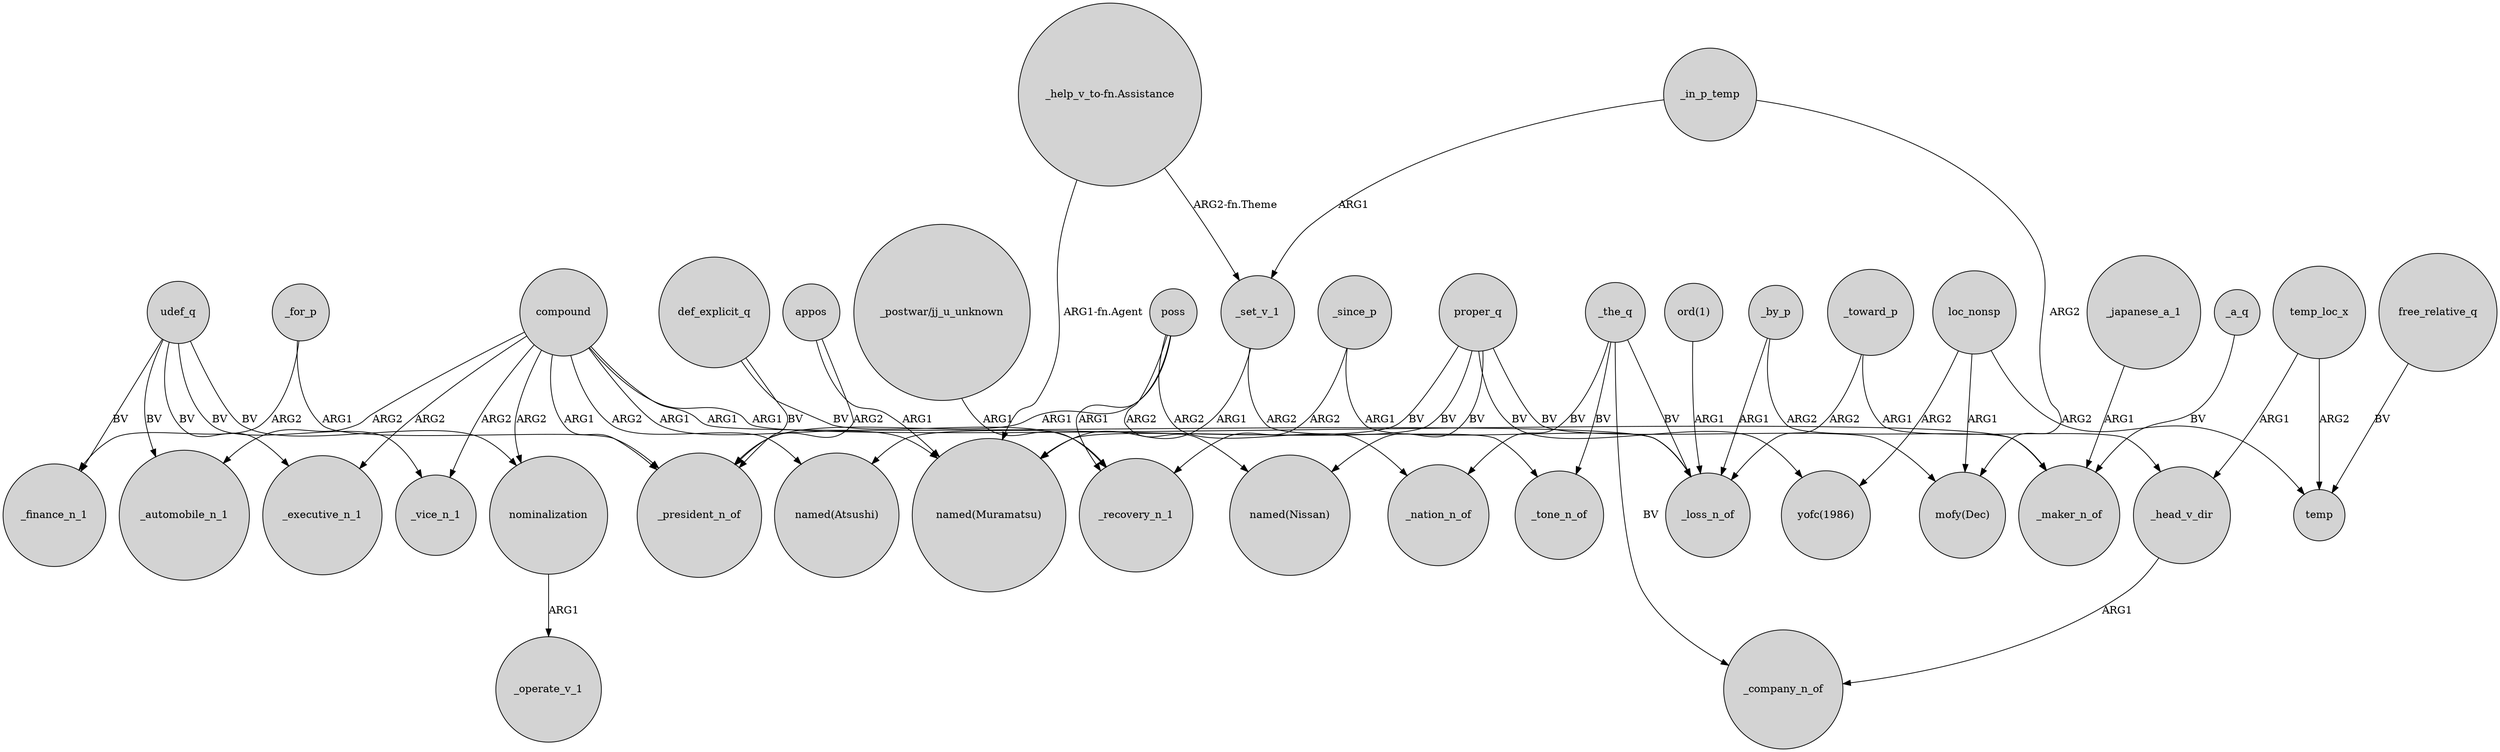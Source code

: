 digraph {
	node [shape=circle style=filled]
	compound -> _vice_n_1 [label=ARG2]
	def_explicit_q -> _recovery_n_1 [label=BV]
	"ord(1)" -> _loss_n_of [label=ARG1]
	compound -> "named(Muramatsu)" [label=ARG1]
	nominalization -> _operate_v_1 [label=ARG1]
	_in_p_temp -> _set_v_1 [label=ARG1]
	proper_q -> "named(Muramatsu)" [label=BV]
	udef_q -> _executive_n_1 [label=BV]
	udef_q -> _finance_n_1 [label=BV]
	proper_q -> "mofy(Dec)" [label=BV]
	udef_q -> _automobile_n_1 [label=BV]
	_by_p -> _maker_n_of [label=ARG2]
	poss -> "named(Nissan)" [label=ARG2]
	compound -> _maker_n_of [label=ARG1]
	_in_p_temp -> "mofy(Dec)" [label=ARG2]
	compound -> nominalization [label=ARG2]
	loc_nonsp -> "yofc(1986)" [label=ARG2]
	udef_q -> _vice_n_1 [label=BV]
	appos -> "named(Muramatsu)" [label=ARG1]
	_the_q -> _company_n_of [label=BV]
	temp_loc_x -> _head_v_dir [label=ARG1]
	_head_v_dir -> _company_n_of [label=ARG1]
	_set_v_1 -> "named(Muramatsu)" [label=ARG1]
	poss -> _president_n_of [label=ARG1]
	appos -> _president_n_of [label=ARG2]
	_the_q -> _tone_n_of [label=BV]
	proper_q -> "named(Nissan)" [label=BV]
	loc_nonsp -> temp [label=ARG2]
	temp_loc_x -> temp [label=ARG2]
	_japanese_a_1 -> _maker_n_of [label=ARG1]
	"_help_v_to-fn.Assistance" -> "named(Muramatsu)" [label="ARG1-fn.Agent"]
	compound -> _president_n_of [label=ARG1]
	_the_q -> _nation_n_of [label=BV]
	compound -> _automobile_n_1 [label=ARG2]
	def_explicit_q -> _president_n_of [label=BV]
	_the_q -> _loss_n_of [label=BV]
	_a_q -> _maker_n_of [label=BV]
	_toward_p -> _loss_n_of [label=ARG2]
	proper_q -> "named(Atsushi)" [label=BV]
	proper_q -> "yofc(1986)" [label=BV]
	udef_q -> nominalization [label=BV]
	poss -> _nation_n_of [label=ARG2]
	_for_p -> _finance_n_1 [label=ARG2]
	"_postwar/jj_u_unknown" -> _recovery_n_1 [label=ARG1]
	loc_nonsp -> "mofy(Dec)" [label=ARG1]
	compound -> _loss_n_of [label=ARG1]
	_for_p -> _president_n_of [label=ARG1]
	_since_p -> _recovery_n_1 [label=ARG2]
	compound -> "named(Atsushi)" [label=ARG2]
	compound -> _executive_n_1 [label=ARG2]
	poss -> _recovery_n_1 [label=ARG1]
	_toward_p -> _head_v_dir [label=ARG1]
	_by_p -> _loss_n_of [label=ARG1]
	free_relative_q -> temp [label=BV]
	"_help_v_to-fn.Assistance" -> _set_v_1 [label="ARG2-fn.Theme"]
	_since_p -> _loss_n_of [label=ARG1]
	_set_v_1 -> _tone_n_of [label=ARG2]
}
